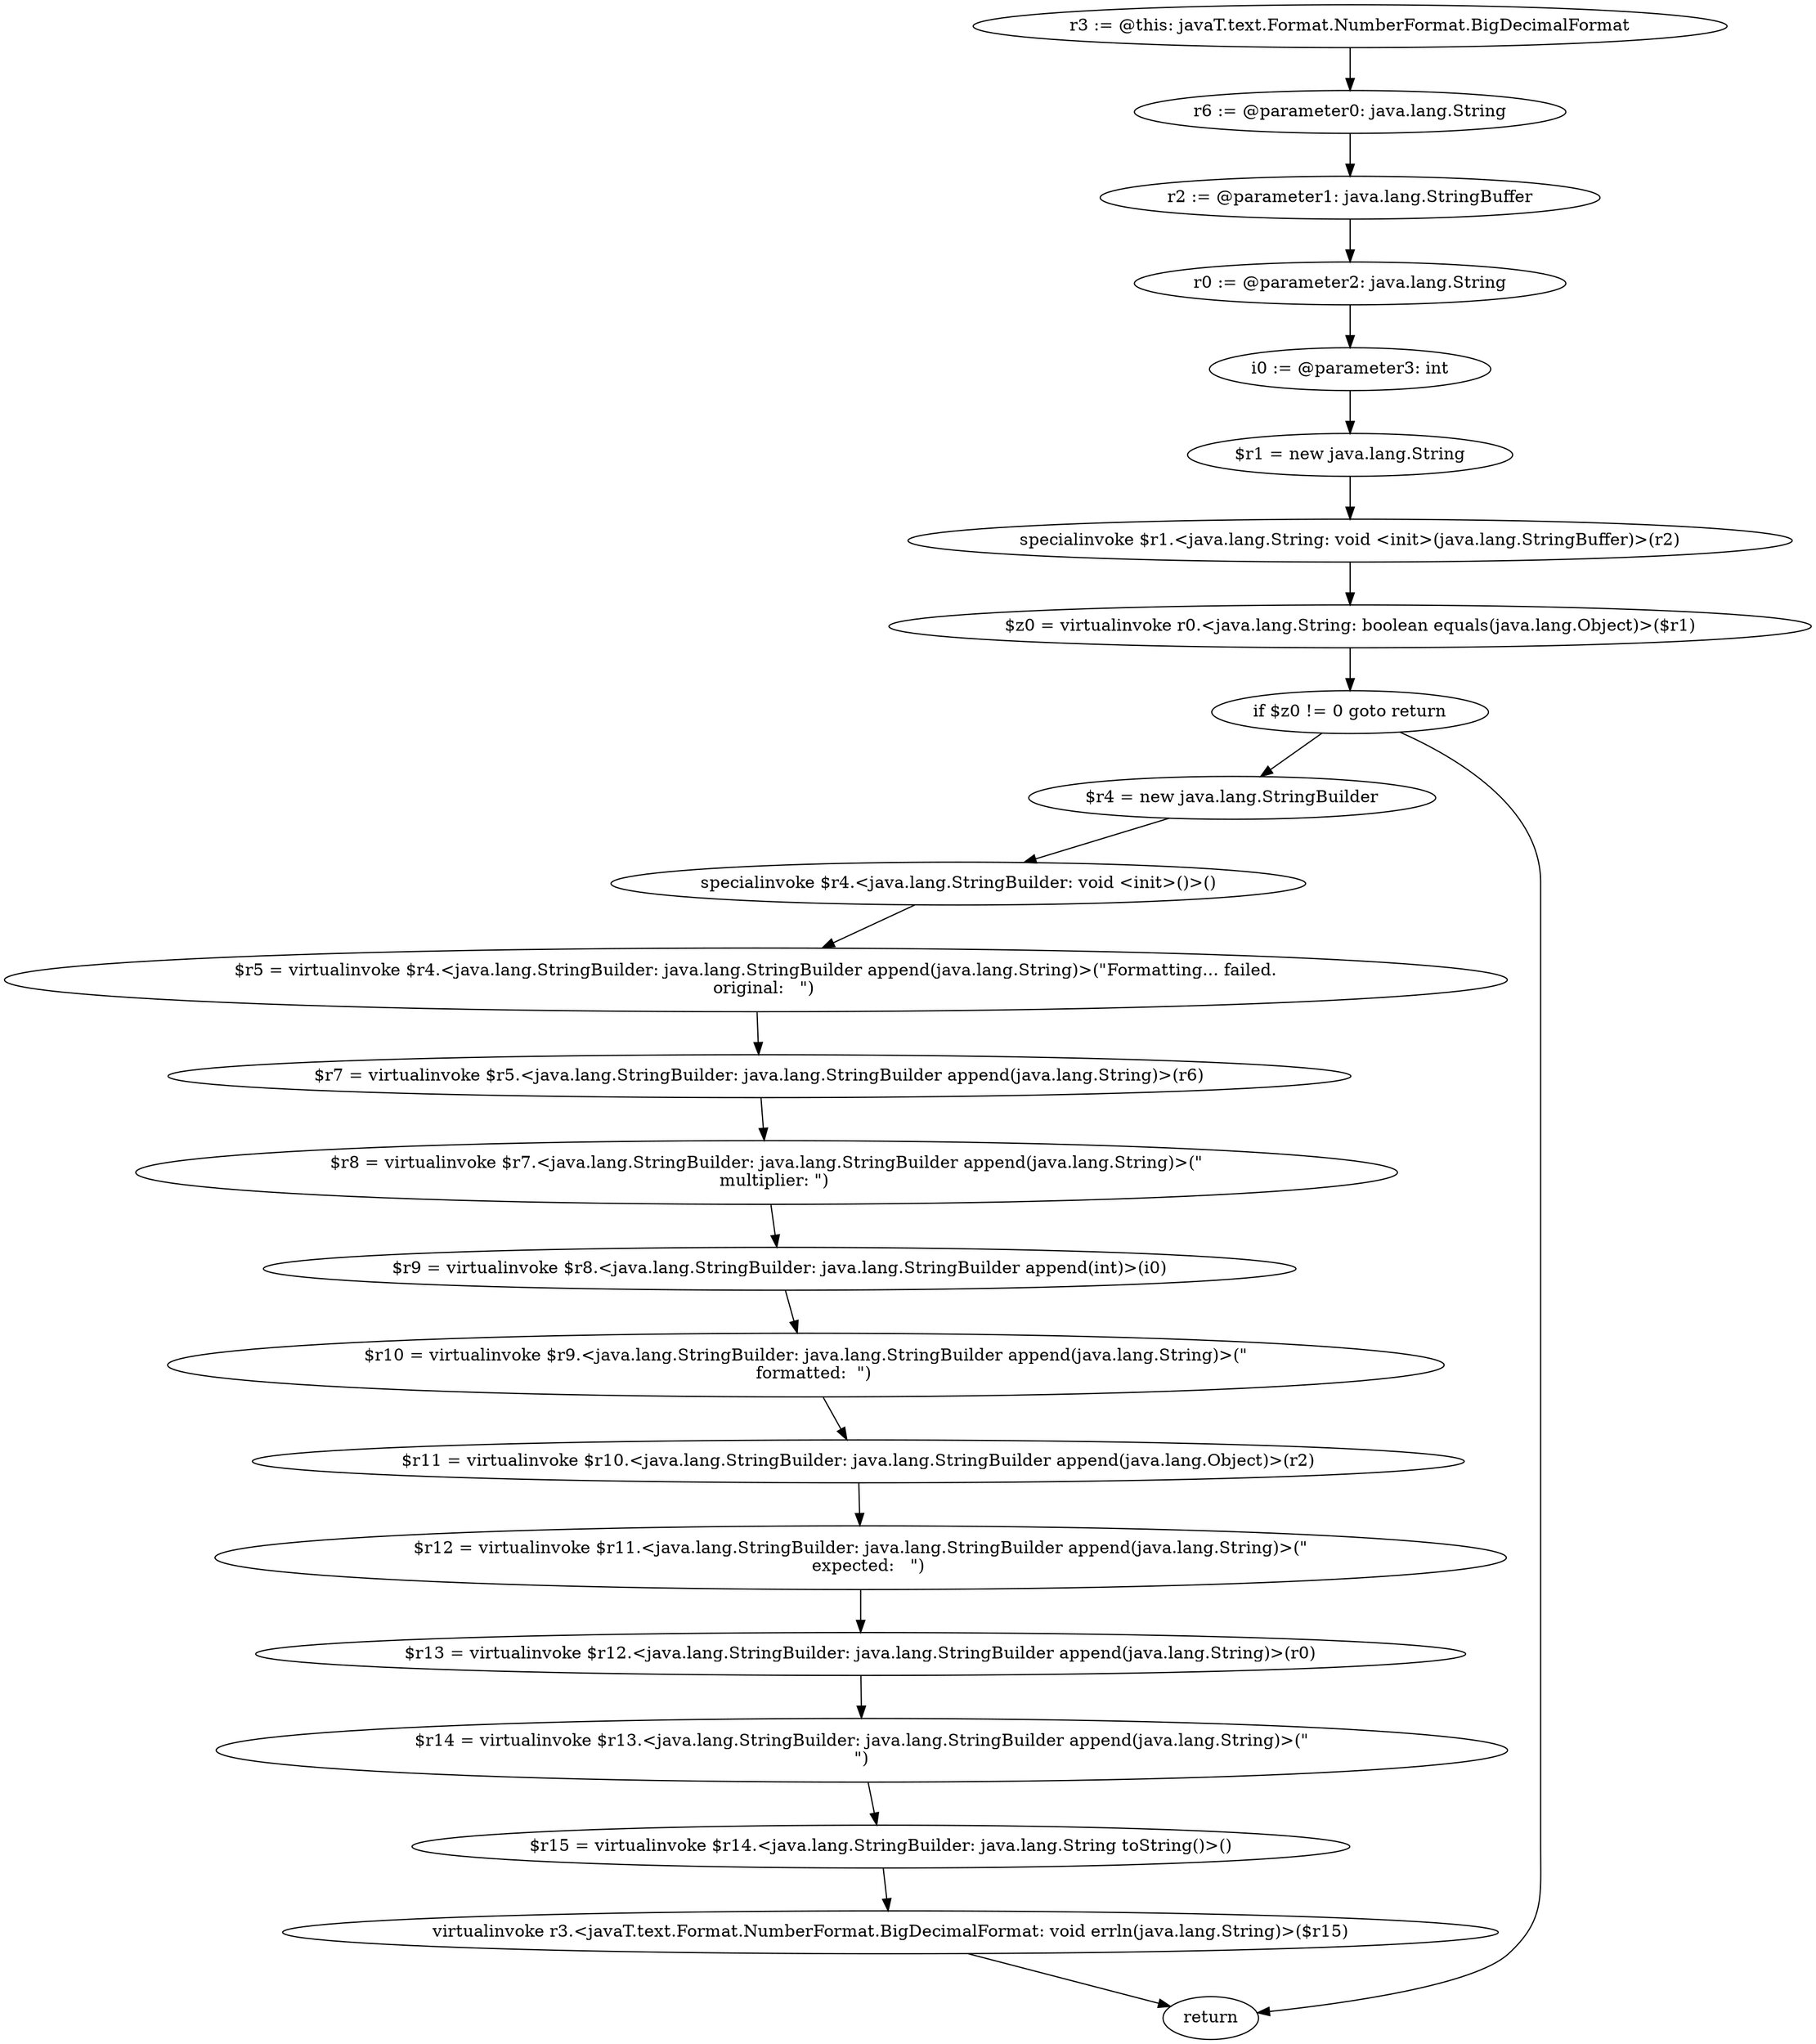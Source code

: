 digraph "unitGraph" {
    "r3 := @this: javaT.text.Format.NumberFormat.BigDecimalFormat"
    "r6 := @parameter0: java.lang.String"
    "r2 := @parameter1: java.lang.StringBuffer"
    "r0 := @parameter2: java.lang.String"
    "i0 := @parameter3: int"
    "$r1 = new java.lang.String"
    "specialinvoke $r1.<java.lang.String: void <init>(java.lang.StringBuffer)>(r2)"
    "$z0 = virtualinvoke r0.<java.lang.String: boolean equals(java.lang.Object)>($r1)"
    "if $z0 != 0 goto return"
    "$r4 = new java.lang.StringBuilder"
    "specialinvoke $r4.<java.lang.StringBuilder: void <init>()>()"
    "$r5 = virtualinvoke $r4.<java.lang.StringBuilder: java.lang.StringBuilder append(java.lang.String)>(\"Formatting... failed.\n   original:   \")"
    "$r7 = virtualinvoke $r5.<java.lang.StringBuilder: java.lang.StringBuilder append(java.lang.String)>(r6)"
    "$r8 = virtualinvoke $r7.<java.lang.StringBuilder: java.lang.StringBuilder append(java.lang.String)>(\"\n   multiplier: \")"
    "$r9 = virtualinvoke $r8.<java.lang.StringBuilder: java.lang.StringBuilder append(int)>(i0)"
    "$r10 = virtualinvoke $r9.<java.lang.StringBuilder: java.lang.StringBuilder append(java.lang.String)>(\"\n   formatted:  \")"
    "$r11 = virtualinvoke $r10.<java.lang.StringBuilder: java.lang.StringBuilder append(java.lang.Object)>(r2)"
    "$r12 = virtualinvoke $r11.<java.lang.StringBuilder: java.lang.StringBuilder append(java.lang.String)>(\"\n   expected:   \")"
    "$r13 = virtualinvoke $r12.<java.lang.StringBuilder: java.lang.StringBuilder append(java.lang.String)>(r0)"
    "$r14 = virtualinvoke $r13.<java.lang.StringBuilder: java.lang.StringBuilder append(java.lang.String)>(\"\n\")"
    "$r15 = virtualinvoke $r14.<java.lang.StringBuilder: java.lang.String toString()>()"
    "virtualinvoke r3.<javaT.text.Format.NumberFormat.BigDecimalFormat: void errln(java.lang.String)>($r15)"
    "return"
    "r3 := @this: javaT.text.Format.NumberFormat.BigDecimalFormat"->"r6 := @parameter0: java.lang.String";
    "r6 := @parameter0: java.lang.String"->"r2 := @parameter1: java.lang.StringBuffer";
    "r2 := @parameter1: java.lang.StringBuffer"->"r0 := @parameter2: java.lang.String";
    "r0 := @parameter2: java.lang.String"->"i0 := @parameter3: int";
    "i0 := @parameter3: int"->"$r1 = new java.lang.String";
    "$r1 = new java.lang.String"->"specialinvoke $r1.<java.lang.String: void <init>(java.lang.StringBuffer)>(r2)";
    "specialinvoke $r1.<java.lang.String: void <init>(java.lang.StringBuffer)>(r2)"->"$z0 = virtualinvoke r0.<java.lang.String: boolean equals(java.lang.Object)>($r1)";
    "$z0 = virtualinvoke r0.<java.lang.String: boolean equals(java.lang.Object)>($r1)"->"if $z0 != 0 goto return";
    "if $z0 != 0 goto return"->"$r4 = new java.lang.StringBuilder";
    "if $z0 != 0 goto return"->"return";
    "$r4 = new java.lang.StringBuilder"->"specialinvoke $r4.<java.lang.StringBuilder: void <init>()>()";
    "specialinvoke $r4.<java.lang.StringBuilder: void <init>()>()"->"$r5 = virtualinvoke $r4.<java.lang.StringBuilder: java.lang.StringBuilder append(java.lang.String)>(\"Formatting... failed.\n   original:   \")";
    "$r5 = virtualinvoke $r4.<java.lang.StringBuilder: java.lang.StringBuilder append(java.lang.String)>(\"Formatting... failed.\n   original:   \")"->"$r7 = virtualinvoke $r5.<java.lang.StringBuilder: java.lang.StringBuilder append(java.lang.String)>(r6)";
    "$r7 = virtualinvoke $r5.<java.lang.StringBuilder: java.lang.StringBuilder append(java.lang.String)>(r6)"->"$r8 = virtualinvoke $r7.<java.lang.StringBuilder: java.lang.StringBuilder append(java.lang.String)>(\"\n   multiplier: \")";
    "$r8 = virtualinvoke $r7.<java.lang.StringBuilder: java.lang.StringBuilder append(java.lang.String)>(\"\n   multiplier: \")"->"$r9 = virtualinvoke $r8.<java.lang.StringBuilder: java.lang.StringBuilder append(int)>(i0)";
    "$r9 = virtualinvoke $r8.<java.lang.StringBuilder: java.lang.StringBuilder append(int)>(i0)"->"$r10 = virtualinvoke $r9.<java.lang.StringBuilder: java.lang.StringBuilder append(java.lang.String)>(\"\n   formatted:  \")";
    "$r10 = virtualinvoke $r9.<java.lang.StringBuilder: java.lang.StringBuilder append(java.lang.String)>(\"\n   formatted:  \")"->"$r11 = virtualinvoke $r10.<java.lang.StringBuilder: java.lang.StringBuilder append(java.lang.Object)>(r2)";
    "$r11 = virtualinvoke $r10.<java.lang.StringBuilder: java.lang.StringBuilder append(java.lang.Object)>(r2)"->"$r12 = virtualinvoke $r11.<java.lang.StringBuilder: java.lang.StringBuilder append(java.lang.String)>(\"\n   expected:   \")";
    "$r12 = virtualinvoke $r11.<java.lang.StringBuilder: java.lang.StringBuilder append(java.lang.String)>(\"\n   expected:   \")"->"$r13 = virtualinvoke $r12.<java.lang.StringBuilder: java.lang.StringBuilder append(java.lang.String)>(r0)";
    "$r13 = virtualinvoke $r12.<java.lang.StringBuilder: java.lang.StringBuilder append(java.lang.String)>(r0)"->"$r14 = virtualinvoke $r13.<java.lang.StringBuilder: java.lang.StringBuilder append(java.lang.String)>(\"\n\")";
    "$r14 = virtualinvoke $r13.<java.lang.StringBuilder: java.lang.StringBuilder append(java.lang.String)>(\"\n\")"->"$r15 = virtualinvoke $r14.<java.lang.StringBuilder: java.lang.String toString()>()";
    "$r15 = virtualinvoke $r14.<java.lang.StringBuilder: java.lang.String toString()>()"->"virtualinvoke r3.<javaT.text.Format.NumberFormat.BigDecimalFormat: void errln(java.lang.String)>($r15)";
    "virtualinvoke r3.<javaT.text.Format.NumberFormat.BigDecimalFormat: void errln(java.lang.String)>($r15)"->"return";
}
